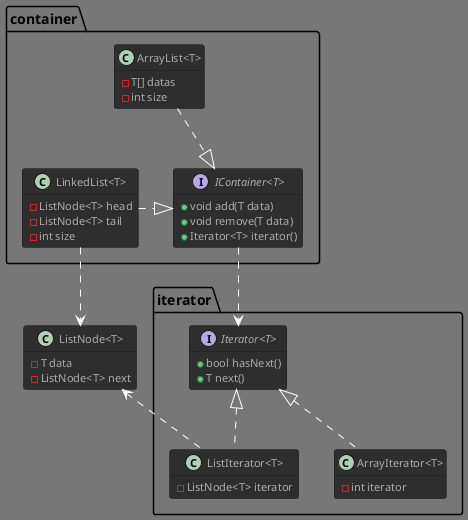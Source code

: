 @startuml
'https://plantuml.com/class-diagram

!theme reddress-darkgreen

hide empty fields
hide empty methods

package iterator {
    interface "Iterator<T>" {
        + bool hasNext()
        + T next()
    }

    class "ListIterator<T>" {
        - ListNode<T> iterator
    }

    class "ArrayIterator<T>" {
        - int iterator
    }

    "ListIterator<T>" .u.|> "Iterator<T>"
    "ArrayIterator<T>" .u.|> "Iterator<T>"
}

package container {
    interface "IContainer<T>" {
        + void add(T data)
        + void remove(T data)
        + Iterator<T> iterator()
    }

    class "ArrayList<T>" {
        - T[] datas
        - int size
    }

    class "LinkedList<T>" {
        - ListNode<T> head
        - ListNode<T> tail
        - int size
    }

    "IContainer<T>" .d.> "Iterator<T>"
    "LinkedList<T>" .r.|> "IContainer<T>"
    "ArrayList<T>" .r.|> "IContainer<T>"
    "ArrayList<T>" .d.> "LinkedList<T>" #transparent
}


class "ListNode<T>" {
    - T data
    - ListNode<T> next
}

"ListIterator<T>" .l.> "ListNode<T>"
"LinkedList<T>" .d.> "ListNode<T>"

@enduml